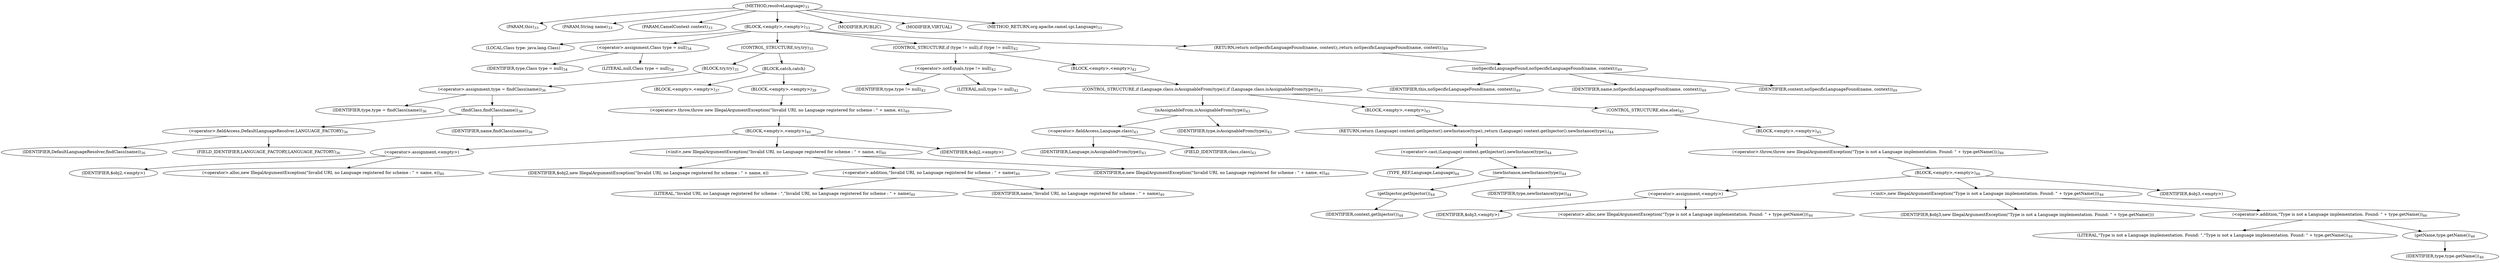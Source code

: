 digraph "resolveLanguage" {  
"29" [label = <(METHOD,resolveLanguage)<SUB>33</SUB>> ]
"8" [label = <(PARAM,this)<SUB>33</SUB>> ]
"30" [label = <(PARAM,String name)<SUB>33</SUB>> ]
"31" [label = <(PARAM,CamelContext context)<SUB>33</SUB>> ]
"32" [label = <(BLOCK,&lt;empty&gt;,&lt;empty&gt;)<SUB>33</SUB>> ]
"33" [label = <(LOCAL,Class type: java.lang.Class)> ]
"34" [label = <(&lt;operator&gt;.assignment,Class type = null)<SUB>34</SUB>> ]
"35" [label = <(IDENTIFIER,type,Class type = null)<SUB>34</SUB>> ]
"36" [label = <(LITERAL,null,Class type = null)<SUB>34</SUB>> ]
"37" [label = <(CONTROL_STRUCTURE,try,try)<SUB>35</SUB>> ]
"38" [label = <(BLOCK,try,try)<SUB>35</SUB>> ]
"39" [label = <(&lt;operator&gt;.assignment,type = findClass(name))<SUB>36</SUB>> ]
"40" [label = <(IDENTIFIER,type,type = findClass(name))<SUB>36</SUB>> ]
"41" [label = <(findClass,findClass(name))<SUB>36</SUB>> ]
"42" [label = <(&lt;operator&gt;.fieldAccess,DefaultLanguageResolver.LANGUAGE_FACTORY)<SUB>36</SUB>> ]
"43" [label = <(IDENTIFIER,DefaultLanguageResolver,findClass(name))<SUB>36</SUB>> ]
"44" [label = <(FIELD_IDENTIFIER,LANGUAGE_FACTORY,LANGUAGE_FACTORY)<SUB>36</SUB>> ]
"45" [label = <(IDENTIFIER,name,findClass(name))<SUB>36</SUB>> ]
"46" [label = <(BLOCK,catch,catch)> ]
"47" [label = <(BLOCK,&lt;empty&gt;,&lt;empty&gt;)<SUB>37</SUB>> ]
"48" [label = <(BLOCK,&lt;empty&gt;,&lt;empty&gt;)<SUB>39</SUB>> ]
"49" [label = <(&lt;operator&gt;.throw,throw new IllegalArgumentException(&quot;Invalid URI, no Language registered for scheme : &quot; + name, e);)<SUB>40</SUB>> ]
"50" [label = <(BLOCK,&lt;empty&gt;,&lt;empty&gt;)<SUB>40</SUB>> ]
"51" [label = <(&lt;operator&gt;.assignment,&lt;empty&gt;)> ]
"52" [label = <(IDENTIFIER,$obj2,&lt;empty&gt;)> ]
"53" [label = <(&lt;operator&gt;.alloc,new IllegalArgumentException(&quot;Invalid URI, no Language registered for scheme : &quot; + name, e))<SUB>40</SUB>> ]
"54" [label = <(&lt;init&gt;,new IllegalArgumentException(&quot;Invalid URI, no Language registered for scheme : &quot; + name, e))<SUB>40</SUB>> ]
"55" [label = <(IDENTIFIER,$obj2,new IllegalArgumentException(&quot;Invalid URI, no Language registered for scheme : &quot; + name, e))> ]
"56" [label = <(&lt;operator&gt;.addition,&quot;Invalid URI, no Language registered for scheme : &quot; + name)<SUB>40</SUB>> ]
"57" [label = <(LITERAL,&quot;Invalid URI, no Language registered for scheme : &quot;,&quot;Invalid URI, no Language registered for scheme : &quot; + name)<SUB>40</SUB>> ]
"58" [label = <(IDENTIFIER,name,&quot;Invalid URI, no Language registered for scheme : &quot; + name)<SUB>40</SUB>> ]
"59" [label = <(IDENTIFIER,e,new IllegalArgumentException(&quot;Invalid URI, no Language registered for scheme : &quot; + name, e))<SUB>40</SUB>> ]
"60" [label = <(IDENTIFIER,$obj2,&lt;empty&gt;)> ]
"61" [label = <(CONTROL_STRUCTURE,if (type != null),if (type != null))<SUB>42</SUB>> ]
"62" [label = <(&lt;operator&gt;.notEquals,type != null)<SUB>42</SUB>> ]
"63" [label = <(IDENTIFIER,type,type != null)<SUB>42</SUB>> ]
"64" [label = <(LITERAL,null,type != null)<SUB>42</SUB>> ]
"65" [label = <(BLOCK,&lt;empty&gt;,&lt;empty&gt;)<SUB>42</SUB>> ]
"66" [label = <(CONTROL_STRUCTURE,if (Language.class.isAssignableFrom(type)),if (Language.class.isAssignableFrom(type)))<SUB>43</SUB>> ]
"67" [label = <(isAssignableFrom,isAssignableFrom(type))<SUB>43</SUB>> ]
"68" [label = <(&lt;operator&gt;.fieldAccess,Language.class)<SUB>43</SUB>> ]
"69" [label = <(IDENTIFIER,Language,isAssignableFrom(type))<SUB>43</SUB>> ]
"70" [label = <(FIELD_IDENTIFIER,class,class)<SUB>43</SUB>> ]
"71" [label = <(IDENTIFIER,type,isAssignableFrom(type))<SUB>43</SUB>> ]
"72" [label = <(BLOCK,&lt;empty&gt;,&lt;empty&gt;)<SUB>43</SUB>> ]
"73" [label = <(RETURN,return (Language) context.getInjector().newInstance(type);,return (Language) context.getInjector().newInstance(type);)<SUB>44</SUB>> ]
"74" [label = <(&lt;operator&gt;.cast,(Language) context.getInjector().newInstance(type))<SUB>44</SUB>> ]
"75" [label = <(TYPE_REF,Language,Language)<SUB>44</SUB>> ]
"76" [label = <(newInstance,newInstance(type))<SUB>44</SUB>> ]
"77" [label = <(getInjector,getInjector())<SUB>44</SUB>> ]
"78" [label = <(IDENTIFIER,context,getInjector())<SUB>44</SUB>> ]
"79" [label = <(IDENTIFIER,type,newInstance(type))<SUB>44</SUB>> ]
"80" [label = <(CONTROL_STRUCTURE,else,else)<SUB>45</SUB>> ]
"81" [label = <(BLOCK,&lt;empty&gt;,&lt;empty&gt;)<SUB>45</SUB>> ]
"82" [label = <(&lt;operator&gt;.throw,throw new IllegalArgumentException(&quot;Type is not a Language implementation. Found: &quot; + type.getName());)<SUB>46</SUB>> ]
"83" [label = <(BLOCK,&lt;empty&gt;,&lt;empty&gt;)<SUB>46</SUB>> ]
"84" [label = <(&lt;operator&gt;.assignment,&lt;empty&gt;)> ]
"85" [label = <(IDENTIFIER,$obj3,&lt;empty&gt;)> ]
"86" [label = <(&lt;operator&gt;.alloc,new IllegalArgumentException(&quot;Type is not a Language implementation. Found: &quot; + type.getName()))<SUB>46</SUB>> ]
"87" [label = <(&lt;init&gt;,new IllegalArgumentException(&quot;Type is not a Language implementation. Found: &quot; + type.getName()))<SUB>46</SUB>> ]
"88" [label = <(IDENTIFIER,$obj3,new IllegalArgumentException(&quot;Type is not a Language implementation. Found: &quot; + type.getName()))> ]
"89" [label = <(&lt;operator&gt;.addition,&quot;Type is not a Language implementation. Found: &quot; + type.getName())<SUB>46</SUB>> ]
"90" [label = <(LITERAL,&quot;Type is not a Language implementation. Found: &quot;,&quot;Type is not a Language implementation. Found: &quot; + type.getName())<SUB>46</SUB>> ]
"91" [label = <(getName,type.getName())<SUB>46</SUB>> ]
"92" [label = <(IDENTIFIER,type,type.getName())<SUB>46</SUB>> ]
"93" [label = <(IDENTIFIER,$obj3,&lt;empty&gt;)> ]
"94" [label = <(RETURN,return noSpecificLanguageFound(name, context);,return noSpecificLanguageFound(name, context);)<SUB>49</SUB>> ]
"95" [label = <(noSpecificLanguageFound,noSpecificLanguageFound(name, context))<SUB>49</SUB>> ]
"7" [label = <(IDENTIFIER,this,noSpecificLanguageFound(name, context))<SUB>49</SUB>> ]
"96" [label = <(IDENTIFIER,name,noSpecificLanguageFound(name, context))<SUB>49</SUB>> ]
"97" [label = <(IDENTIFIER,context,noSpecificLanguageFound(name, context))<SUB>49</SUB>> ]
"98" [label = <(MODIFIER,PUBLIC)> ]
"99" [label = <(MODIFIER,VIRTUAL)> ]
"100" [label = <(METHOD_RETURN,org.apache.camel.spi.Language)<SUB>33</SUB>> ]
  "29" -> "8" 
  "29" -> "30" 
  "29" -> "31" 
  "29" -> "32" 
  "29" -> "98" 
  "29" -> "99" 
  "29" -> "100" 
  "32" -> "33" 
  "32" -> "34" 
  "32" -> "37" 
  "32" -> "61" 
  "32" -> "94" 
  "34" -> "35" 
  "34" -> "36" 
  "37" -> "38" 
  "37" -> "46" 
  "38" -> "39" 
  "39" -> "40" 
  "39" -> "41" 
  "41" -> "42" 
  "41" -> "45" 
  "42" -> "43" 
  "42" -> "44" 
  "46" -> "47" 
  "46" -> "48" 
  "48" -> "49" 
  "49" -> "50" 
  "50" -> "51" 
  "50" -> "54" 
  "50" -> "60" 
  "51" -> "52" 
  "51" -> "53" 
  "54" -> "55" 
  "54" -> "56" 
  "54" -> "59" 
  "56" -> "57" 
  "56" -> "58" 
  "61" -> "62" 
  "61" -> "65" 
  "62" -> "63" 
  "62" -> "64" 
  "65" -> "66" 
  "66" -> "67" 
  "66" -> "72" 
  "66" -> "80" 
  "67" -> "68" 
  "67" -> "71" 
  "68" -> "69" 
  "68" -> "70" 
  "72" -> "73" 
  "73" -> "74" 
  "74" -> "75" 
  "74" -> "76" 
  "76" -> "77" 
  "76" -> "79" 
  "77" -> "78" 
  "80" -> "81" 
  "81" -> "82" 
  "82" -> "83" 
  "83" -> "84" 
  "83" -> "87" 
  "83" -> "93" 
  "84" -> "85" 
  "84" -> "86" 
  "87" -> "88" 
  "87" -> "89" 
  "89" -> "90" 
  "89" -> "91" 
  "91" -> "92" 
  "94" -> "95" 
  "95" -> "7" 
  "95" -> "96" 
  "95" -> "97" 
}

